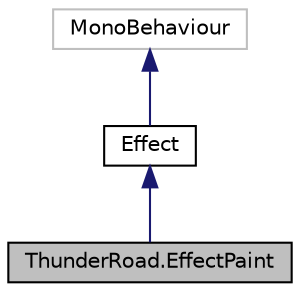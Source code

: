 digraph "ThunderRoad.EffectPaint"
{
 // LATEX_PDF_SIZE
  edge [fontname="Helvetica",fontsize="10",labelfontname="Helvetica",labelfontsize="10"];
  node [fontname="Helvetica",fontsize="10",shape=record];
  Node1 [label="ThunderRoad.EffectPaint",height=0.2,width=0.4,color="black", fillcolor="grey75", style="filled", fontcolor="black",tooltip="Class EffectPaint. Implements the ThunderRoad.Effect"];
  Node2 -> Node1 [dir="back",color="midnightblue",fontsize="10",style="solid",fontname="Helvetica"];
  Node2 [label="Effect",height=0.2,width=0.4,color="black", fillcolor="white", style="filled",URL="$class_thunder_road_1_1_effect.html",tooltip="Class Effect. Implements the UnityEngine.MonoBehaviour"];
  Node3 -> Node2 [dir="back",color="midnightblue",fontsize="10",style="solid",fontname="Helvetica"];
  Node3 [label="MonoBehaviour",height=0.2,width=0.4,color="grey75", fillcolor="white", style="filled",tooltip=" "];
}
